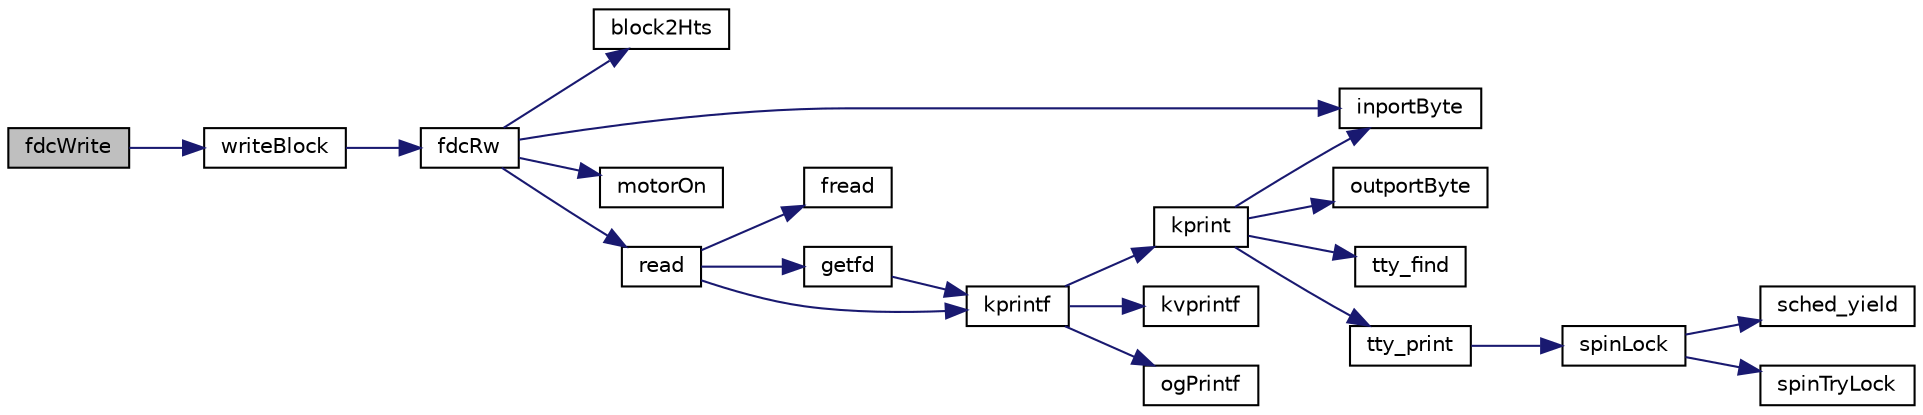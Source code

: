 digraph "fdcWrite"
{
 // LATEX_PDF_SIZE
  edge [fontname="Helvetica",fontsize="10",labelfontname="Helvetica",labelfontsize="10"];
  node [fontname="Helvetica",fontsize="10",shape=record];
  rankdir="LR";
  Node1 [label="fdcWrite",height=0.2,width=0.4,color="black", fillcolor="grey75", style="filled", fontcolor="black",tooltip=" "];
  Node1 -> Node2 [color="midnightblue",fontsize="10",style="solid",fontname="Helvetica"];
  Node2 [label="writeBlock",height=0.2,width=0.4,color="black", fillcolor="white", style="filled",URL="$fdc_8c.html#aebbcd7bc8695e888491b97b5bf27bd9c",tooltip=" "];
  Node2 -> Node3 [color="midnightblue",fontsize="10",style="solid",fontname="Helvetica"];
  Node3 [label="fdcRw",height=0.2,width=0.4,color="black", fillcolor="white", style="filled",URL="$fdc_8c.html#a4b5fded251628524148377601d44377a",tooltip=" "];
  Node3 -> Node4 [color="midnightblue",fontsize="10",style="solid",fontname="Helvetica"];
  Node4 [label="block2Hts",height=0.2,width=0.4,color="black", fillcolor="white", style="filled",URL="$fdc_8c.html#aa0f8325f93de9409e403e620f914e69f",tooltip=" "];
  Node3 -> Node5 [color="midnightblue",fontsize="10",style="solid",fontname="Helvetica"];
  Node5 [label="inportByte",height=0.2,width=0.4,color="black", fillcolor="white", style="filled",URL="$io_8h.html#a77b934268de1b3ecdcf3f275413b3108",tooltip="input one byte from specified port"];
  Node3 -> Node6 [color="midnightblue",fontsize="10",style="solid",fontname="Helvetica"];
  Node6 [label="motorOn",height=0.2,width=0.4,color="black", fillcolor="white", style="filled",URL="$fdc_8c.html#a94483feb4903fca9643813faae8a76ee",tooltip=" "];
  Node3 -> Node7 [color="midnightblue",fontsize="10",style="solid",fontname="Helvetica"];
  Node7 [label="read",height=0.2,width=0.4,color="black", fillcolor="white", style="filled",URL="$gen__calls_8h.html#a5eff3a25d417fafce7c4f211db219ca2",tooltip=" "];
  Node7 -> Node8 [color="midnightblue",fontsize="10",style="solid",fontname="Helvetica"];
  Node8 [label="fread",height=0.2,width=0.4,color="black", fillcolor="white", style="filled",URL="$file_8c.html#ac539f57edd90fcd088fd3baa10319166",tooltip=" "];
  Node7 -> Node9 [color="midnightblue",fontsize="10",style="solid",fontname="Helvetica"];
  Node9 [label="getfd",height=0.2,width=0.4,color="black", fillcolor="white", style="filled",URL="$descrip_8h.html#a14e228d6e5391a882d3b20ff2466b2ac",tooltip="get pointer to file fd in specified thread"];
  Node9 -> Node10 [color="midnightblue",fontsize="10",style="solid",fontname="Helvetica"];
  Node10 [label="kprintf",height=0.2,width=0.4,color="black", fillcolor="white", style="filled",URL="$kprintf_8h.html#a20b56810edb62a6fe59917015c30848f",tooltip=" "];
  Node10 -> Node11 [color="midnightblue",fontsize="10",style="solid",fontname="Helvetica"];
  Node11 [label="kprint",height=0.2,width=0.4,color="black", fillcolor="white", style="filled",URL="$video_8h.html#a5429378b96a24fadfd2d1f8d777eb95a",tooltip=" "];
  Node11 -> Node5 [color="midnightblue",fontsize="10",style="solid",fontname="Helvetica"];
  Node11 -> Node12 [color="midnightblue",fontsize="10",style="solid",fontname="Helvetica"];
  Node12 [label="outportByte",height=0.2,width=0.4,color="black", fillcolor="white", style="filled",URL="$io_8h.html#a8acc1a06073db2e7b92ffbd00fbd0cf1",tooltip="outputut one byte to specified port"];
  Node11 -> Node13 [color="midnightblue",fontsize="10",style="solid",fontname="Helvetica"];
  Node13 [label="tty_find",height=0.2,width=0.4,color="black", fillcolor="white", style="filled",URL="$tty_8h.html#a4f96ccac7e60296ef496008d8cbed0ff",tooltip=" "];
  Node11 -> Node14 [color="midnightblue",fontsize="10",style="solid",fontname="Helvetica"];
  Node14 [label="tty_print",height=0.2,width=0.4,color="black", fillcolor="white", style="filled",URL="$tty_8h.html#ad96f57a7c113d3cfa76ee5fed6de33c0",tooltip=" "];
  Node14 -> Node15 [color="midnightblue",fontsize="10",style="solid",fontname="Helvetica"];
  Node15 [label="spinLock",height=0.2,width=0.4,color="black", fillcolor="white", style="filled",URL="$armv6_2spinlock_8c.html#a71f03d2ba55111c715b6068254847a53",tooltip=" "];
  Node15 -> Node16 [color="midnightblue",fontsize="10",style="solid",fontname="Helvetica"];
  Node16 [label="sched_yield",height=0.2,width=0.4,color="black", fillcolor="white", style="filled",URL="$armv6_2sched_8c.html#a08933fe6d593a1c78b9080359f15a0b7",tooltip=" "];
  Node15 -> Node17 [color="midnightblue",fontsize="10",style="solid",fontname="Helvetica"];
  Node17 [label="spinTryLock",height=0.2,width=0.4,color="black", fillcolor="white", style="filled",URL="$armv6_2spinlock_8c.html#a740766af5da58616f700fffab6768a78",tooltip=" "];
  Node10 -> Node18 [color="midnightblue",fontsize="10",style="solid",fontname="Helvetica"];
  Node18 [label="kvprintf",height=0.2,width=0.4,color="black", fillcolor="white", style="filled",URL="$kprintf_8c.html#a3093cdac4668a4ccffdd7f77270888b7",tooltip=" "];
  Node10 -> Node19 [color="midnightblue",fontsize="10",style="solid",fontname="Helvetica"];
  Node19 [label="ogPrintf",height=0.2,width=0.4,color="black", fillcolor="white", style="filled",URL="$kprintf_8h.html#a3b4a66bf1f6583e65660f281b6014aa1",tooltip=" "];
  Node7 -> Node10 [color="midnightblue",fontsize="10",style="solid",fontname="Helvetica"];
}
